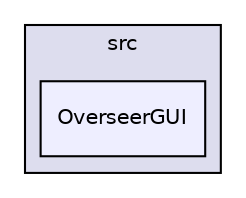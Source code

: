 digraph "D:/Work/Programmieren/Java/D-MARLA/Implementation/MARLA-Overseer/OverseerGUI/src/OverseerGUI" {
  compound=true
  node [ fontsize="10", fontname="Helvetica"];
  edge [ labelfontsize="10", labelfontname="Helvetica"];
  subgraph clusterdir_3b4230e5bb8d9b760933c901c334cfe9 {
    graph [ bgcolor="#ddddee", pencolor="black", label="src" fontname="Helvetica", fontsize="10", URL="dir_3b4230e5bb8d9b760933c901c334cfe9.html"]
  dir_2ca8d99d49afef5fcb0d7fb5fdc26697 [shape=box, label="OverseerGUI", style="filled", fillcolor="#eeeeff", pencolor="black", URL="dir_2ca8d99d49afef5fcb0d7fb5fdc26697.html"];
  }
}

